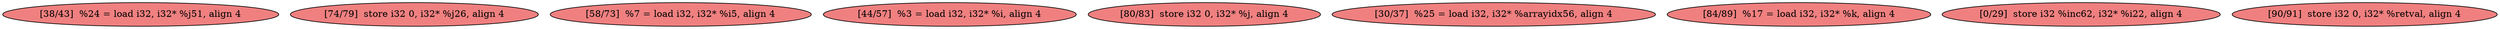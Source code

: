 
digraph G {


node100 [fillcolor=lightcoral,label="[38/43]  %24 = load i32, i32* %j51, align 4",shape=ellipse,style=filled ]
node93 [fillcolor=lightcoral,label="[74/79]  store i32 0, i32* %j26, align 4",shape=ellipse,style=filled ]
node92 [fillcolor=lightcoral,label="[58/73]  %7 = load i32, i32* %i5, align 4",shape=ellipse,style=filled ]
node94 [fillcolor=lightcoral,label="[44/57]  %3 = load i32, i32* %i, align 4",shape=ellipse,style=filled ]
node99 [fillcolor=lightcoral,label="[80/83]  store i32 0, i32* %j, align 4",shape=ellipse,style=filled ]
node98 [fillcolor=lightcoral,label="[30/37]  %25 = load i32, i32* %arrayidx56, align 4",shape=ellipse,style=filled ]
node95 [fillcolor=lightcoral,label="[84/89]  %17 = load i32, i32* %k, align 4",shape=ellipse,style=filled ]
node96 [fillcolor=lightcoral,label="[0/29]  store i32 %inc62, i32* %i22, align 4",shape=ellipse,style=filled ]
node97 [fillcolor=lightcoral,label="[90/91]  store i32 0, i32* %retval, align 4",shape=ellipse,style=filled ]



}
